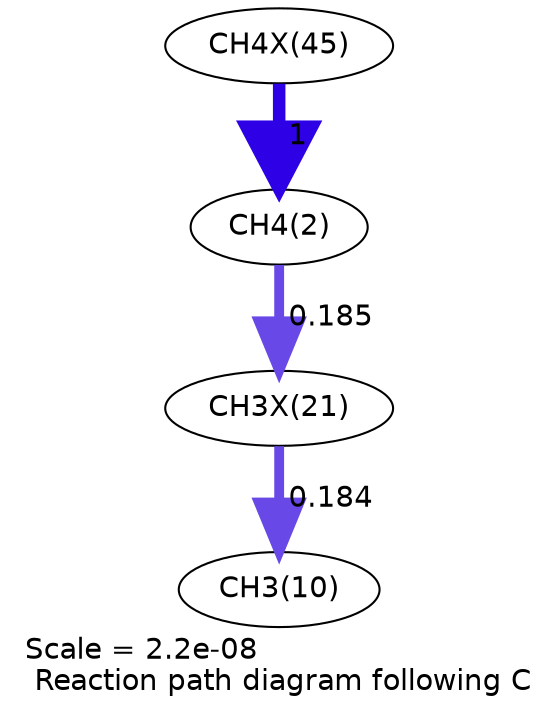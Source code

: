 digraph reaction_paths {
center=1;
s67 -> s4[fontname="Helvetica", penwidth=6, arrowsize=3, color="0.7, 1.5, 0.9"
, label=" 1"];
s4 -> s59[fontname="Helvetica", penwidth=4.73, arrowsize=2.36, color="0.7, 0.685, 0.9"
, label=" 0.185"];
s59 -> s12[fontname="Helvetica", penwidth=4.72, arrowsize=2.36, color="0.7, 0.684, 0.9"
, label=" 0.184"];
s4 [ fontname="Helvetica", label="CH4(2)"];
s12 [ fontname="Helvetica", label="CH3(10)"];
s59 [ fontname="Helvetica", label="CH3X(21)"];
s67 [ fontname="Helvetica", label="CH4X(45)"];
 label = "Scale = 2.2e-08\l Reaction path diagram following C";
 fontname = "Helvetica";
}
